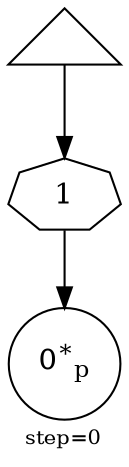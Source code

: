 digraph {
  graph  [labelloc=bottom,labeljust=left,fontsize="10",label="step=0"];
  "363" [shape=circle,peripheries="1",label=<0<SUP>*</SUP><SUB>p</SUB>>,labelfontcolor=black,color=black];
  "370" [shape=triangle,peripheries="1",label="",labelfontcolor=black,color=black];
  "371" [label=<1>,peripheries="1",color=black,shape=septagon];
  "370" -> "371" [color=black];
  "371" -> "363" [color=black];
}